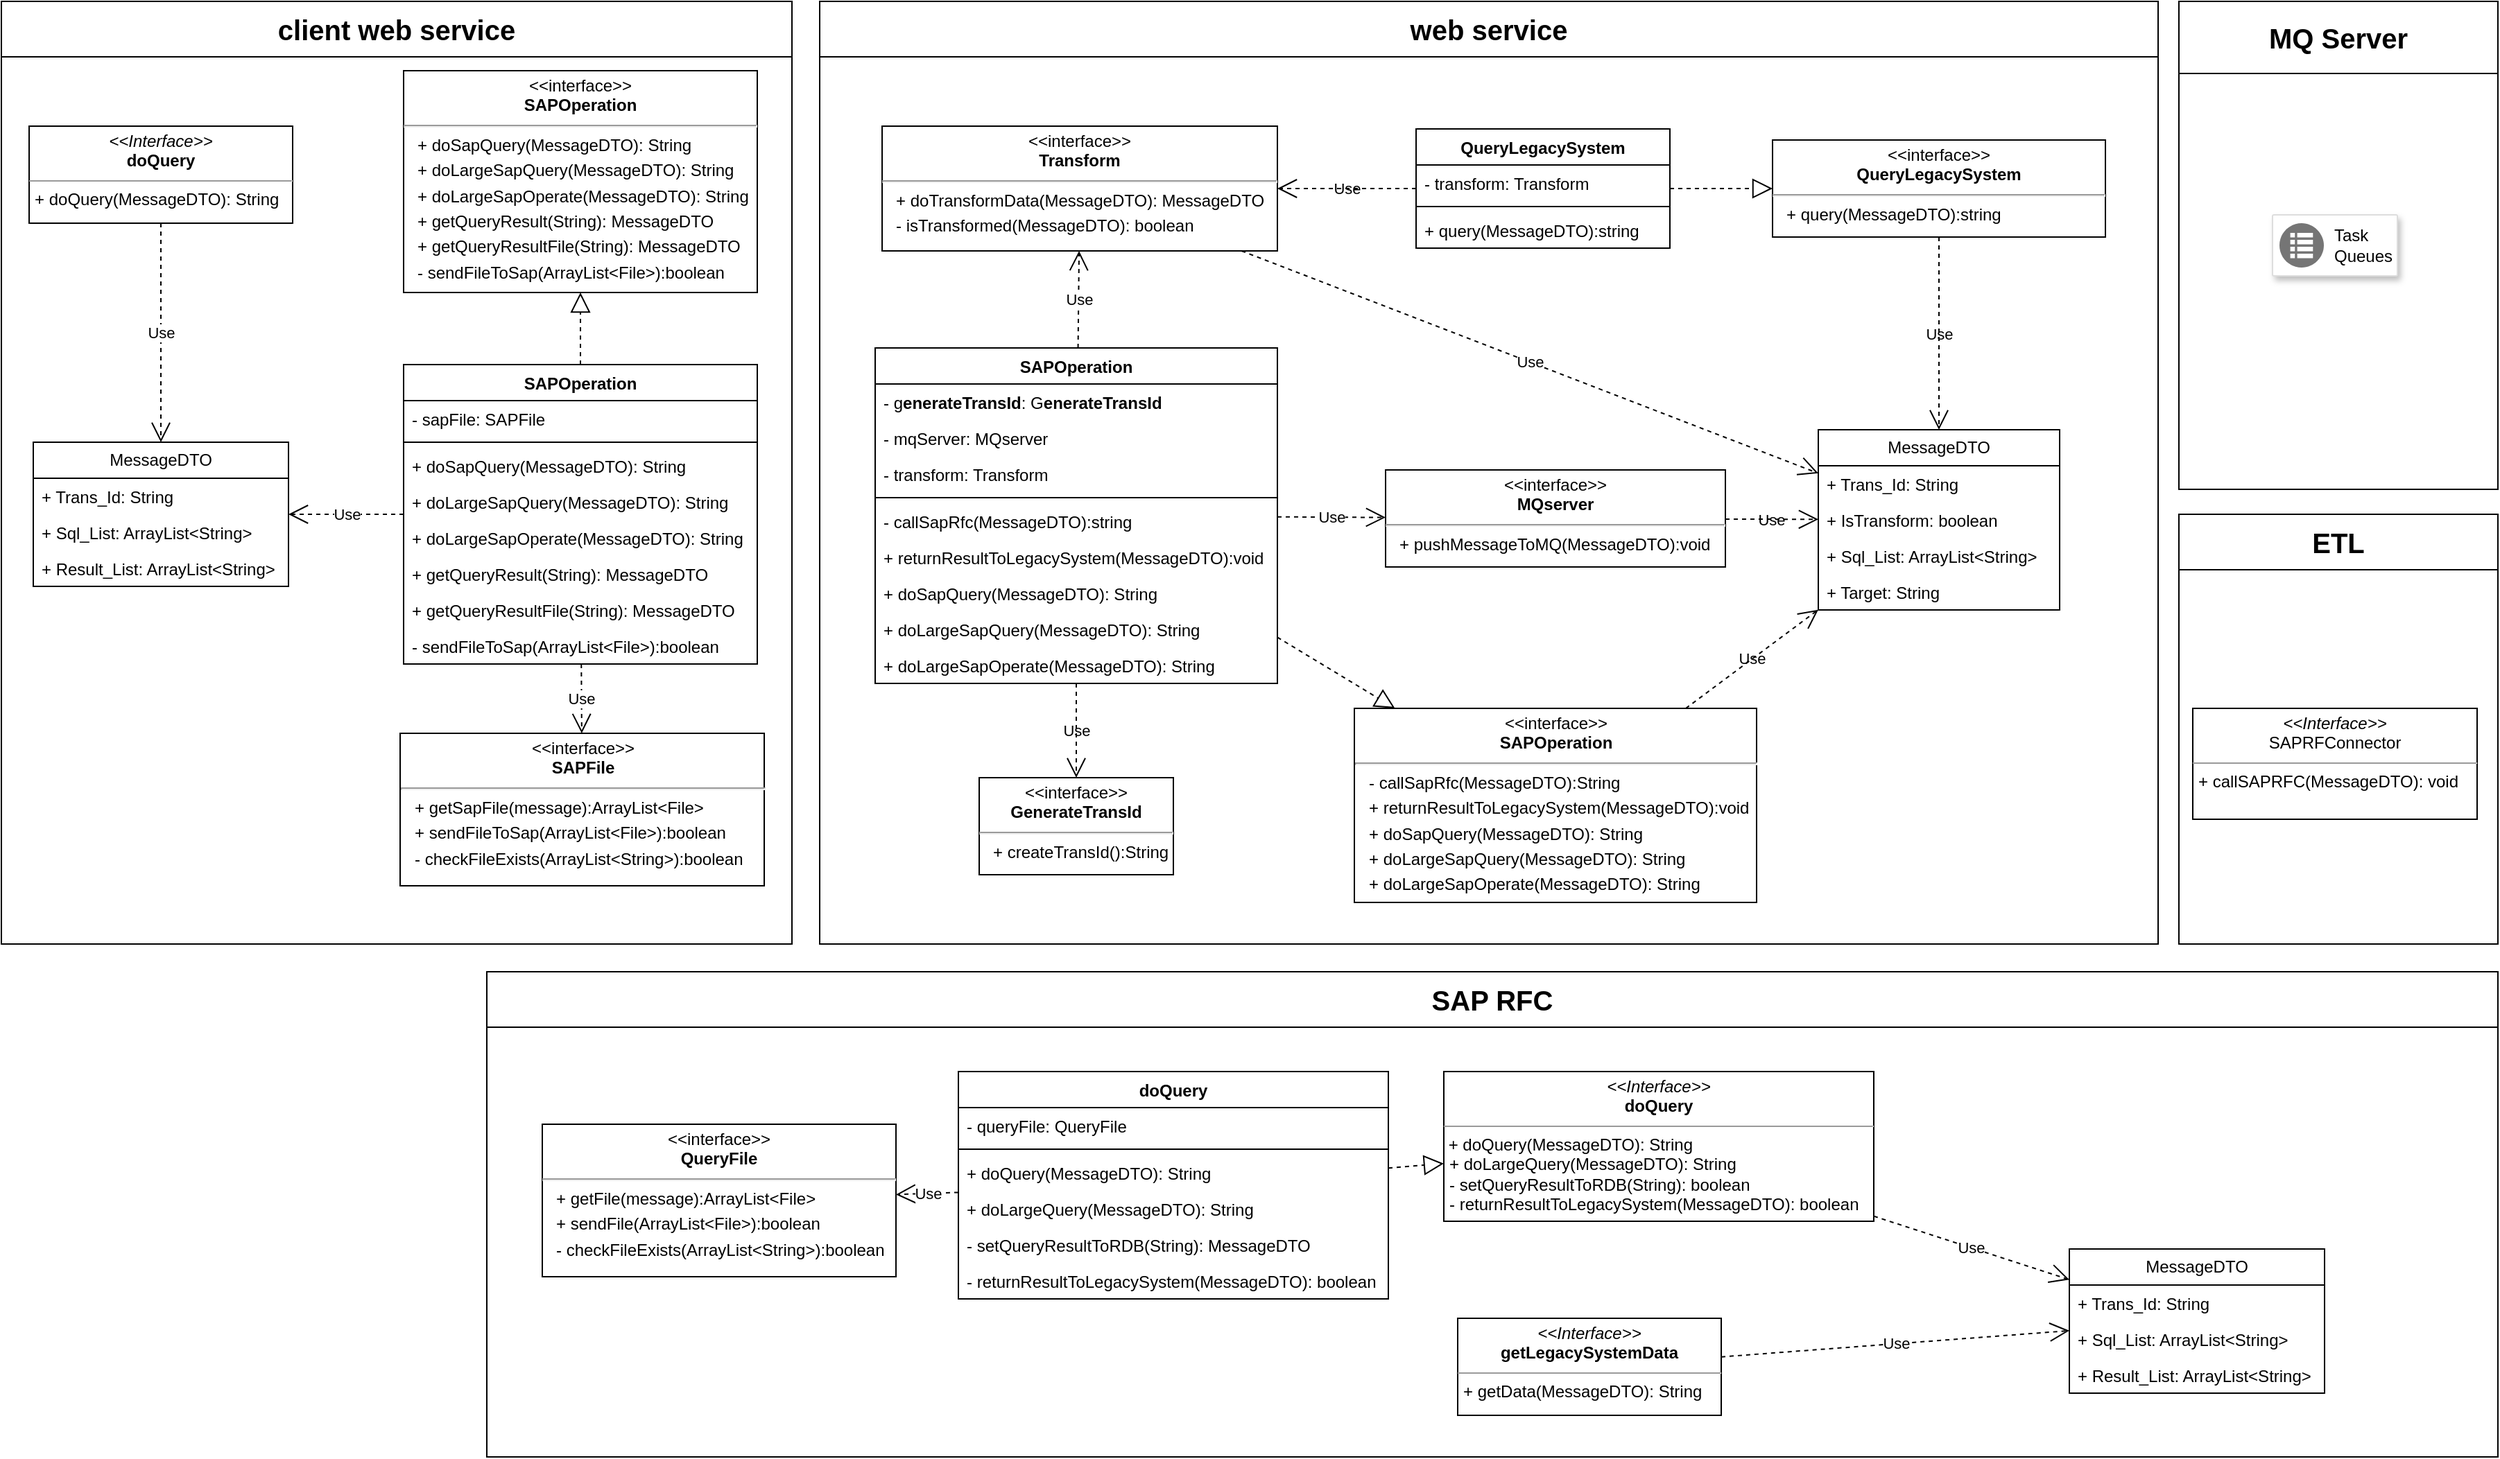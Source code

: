 <mxfile version="22.1.11" type="github">
  <diagram name="第 1 页" id="QnRPfCu3eUmTLWa5w4hk">
    <mxGraphModel dx="1905" dy="558" grid="1" gridSize="10" guides="1" tooltips="1" connect="1" arrows="1" fold="1" page="1" pageScale="1" pageWidth="827" pageHeight="1169" background="none" math="0" shadow="0">
      <root>
        <mxCell id="0" />
        <mxCell id="1" parent="0" />
        <mxCell id="7Vvmy7n1U0M0TT0j5RFg-15" value="web service" style="swimlane;whiteSpace=wrap;html=1;fontSize=20;startSize=40;labelBackgroundColor=none;rounded=0;" parent="1" vertex="1">
          <mxGeometry x="340" y="80" width="965" height="680" as="geometry" />
        </mxCell>
        <mxCell id="7Vvmy7n1U0M0TT0j5RFg-13" value="&lt;p style=&quot;margin:0px;margin-top:4px;text-align:center;&quot;&gt;&amp;lt;&amp;lt;interface&amp;gt;&amp;gt;&lt;br&gt;&lt;b&gt;MQserver&lt;/b&gt;&lt;/p&gt;&lt;hr&gt;&lt;p style=&quot;margin:0px;margin-top:4px;margin-left:10px;text-align:left;&quot;&gt;+ pushMessageToMQ(MessageDTO):void&lt;/p&gt;&lt;p style=&quot;margin:0px;margin-top:4px;margin-left:10px;text-align:left;&quot;&gt;&lt;br&gt;&lt;/p&gt;" style="shape=rect;html=1;overflow=fill;whiteSpace=wrap;labelBackgroundColor=none;rounded=0;" parent="7Vvmy7n1U0M0TT0j5RFg-15" vertex="1">
          <mxGeometry x="408" y="338" width="245" height="70" as="geometry" />
        </mxCell>
        <mxCell id="7Vvmy7n1U0M0TT0j5RFg-5" value="&lt;p style=&quot;margin:0px;margin-top:4px;text-align:center;&quot;&gt;&amp;lt;&amp;lt;interface&amp;gt;&amp;gt;&lt;br&gt;&lt;b style=&quot;border-color: var(--border-color);&quot;&gt;Transform&lt;/b&gt;&lt;br&gt;&lt;/p&gt;&lt;hr&gt;&lt;p style=&quot;margin:0px;margin-top:4px;margin-left:10px;text-align:left;&quot;&gt;+ doTransformData(MessageDTO): MessageDTO&lt;/p&gt;&lt;p style=&quot;margin:0px;margin-top:4px;margin-left:10px;text-align:left;&quot;&gt;- isTransformed(MessageDTO): boolean&lt;/p&gt;" style="shape=rect;html=1;overflow=fill;whiteSpace=wrap;labelBackgroundColor=none;rounded=0;" parent="7Vvmy7n1U0M0TT0j5RFg-15" vertex="1">
          <mxGeometry x="45" y="90" width="285" height="90" as="geometry" />
        </mxCell>
        <mxCell id="7Vvmy7n1U0M0TT0j5RFg-8" value="&lt;p style=&quot;margin:0px;margin-top:4px;text-align:center;&quot;&gt;&amp;lt;&amp;lt;interface&amp;gt;&amp;gt;&lt;br&gt;&lt;b&gt;SAPOperation&lt;/b&gt;&lt;/p&gt;&lt;hr&gt;&lt;p style=&quot;margin:0px;margin-top:4px;margin-left:10px;text-align:left;&quot;&gt;- callSapRfc(MessageDTO):String&lt;/p&gt;&lt;p style=&quot;margin:0px;margin-top:4px;margin-left:10px;text-align:left;&quot;&gt;+ returnResultToLegacySystem(MessageDTO):void&lt;/p&gt;&lt;p style=&quot;margin:0px;margin-top:4px;margin-left:10px;text-align:left;&quot;&gt;+ doSapQuery(MessageDTO): String&lt;/p&gt;&lt;p style=&quot;margin:0px;margin-top:4px;margin-left:10px;text-align:left;&quot;&gt;+ doLargeSapQuery(MessageDTO): String&lt;br&gt;&lt;/p&gt;&lt;p style=&quot;margin:0px;margin-top:4px;margin-left:10px;text-align:left;&quot;&gt;+ doLargeSapOperate(MessageDTO): String&lt;br&gt;&lt;/p&gt;" style="shape=rect;html=1;overflow=fill;whiteSpace=wrap;labelBackgroundColor=none;rounded=0;" parent="7Vvmy7n1U0M0TT0j5RFg-15" vertex="1">
          <mxGeometry x="385.5" y="510" width="290" height="140" as="geometry" />
        </mxCell>
        <mxCell id="7Vvmy7n1U0M0TT0j5RFg-17" value="&lt;p style=&quot;margin:0px;margin-top:4px;text-align:center;&quot;&gt;&amp;lt;&amp;lt;interface&amp;gt;&amp;gt;&lt;br&gt;&lt;b&gt;QueryLegacySystem&lt;/b&gt;&lt;/p&gt;&lt;hr&gt;&lt;p style=&quot;margin:0px;margin-top:4px;margin-left:10px;text-align:left;&quot;&gt;+ query(MessageDTO):string&lt;/p&gt;" style="shape=rect;html=1;overflow=fill;whiteSpace=wrap;labelBackgroundColor=none;rounded=0;" parent="7Vvmy7n1U0M0TT0j5RFg-15" vertex="1">
          <mxGeometry x="687" y="100" width="240" height="70" as="geometry" />
        </mxCell>
        <mxCell id="7Vvmy7n1U0M0TT0j5RFg-22" value="MessageDTO" style="swimlane;fontStyle=0;childLayout=stackLayout;horizontal=1;startSize=26;fillColor=none;horizontalStack=0;resizeParent=1;resizeParentMax=0;resizeLast=0;collapsible=1;marginBottom=0;whiteSpace=wrap;html=1;labelBackgroundColor=none;rounded=0;" parent="7Vvmy7n1U0M0TT0j5RFg-15" vertex="1">
          <mxGeometry x="720" y="309" width="174" height="130" as="geometry" />
        </mxCell>
        <mxCell id="7Vvmy7n1U0M0TT0j5RFg-23" value="+ Trans_Id: String" style="text;strokeColor=none;fillColor=none;align=left;verticalAlign=top;spacingLeft=4;spacingRight=4;overflow=hidden;rotatable=0;points=[[0,0.5],[1,0.5]];portConstraint=eastwest;whiteSpace=wrap;html=1;labelBackgroundColor=none;rounded=0;" parent="7Vvmy7n1U0M0TT0j5RFg-22" vertex="1">
          <mxGeometry y="26" width="174" height="26" as="geometry" />
        </mxCell>
        <mxCell id="7Vvmy7n1U0M0TT0j5RFg-32" value="+ IsTransform: boolean" style="text;strokeColor=none;fillColor=none;align=left;verticalAlign=top;spacingLeft=4;spacingRight=4;overflow=hidden;rotatable=0;points=[[0,0.5],[1,0.5]];portConstraint=eastwest;whiteSpace=wrap;html=1;labelBackgroundColor=none;rounded=0;" parent="7Vvmy7n1U0M0TT0j5RFg-22" vertex="1">
          <mxGeometry y="52" width="174" height="26" as="geometry" />
        </mxCell>
        <mxCell id="7Vvmy7n1U0M0TT0j5RFg-24" value="+ Sql_List: ArrayList&amp;lt;String&amp;gt;" style="text;strokeColor=none;fillColor=none;align=left;verticalAlign=top;spacingLeft=4;spacingRight=4;overflow=hidden;rotatable=0;points=[[0,0.5],[1,0.5]];portConstraint=eastwest;whiteSpace=wrap;html=1;labelBackgroundColor=none;rounded=0;" parent="7Vvmy7n1U0M0TT0j5RFg-22" vertex="1">
          <mxGeometry y="78" width="174" height="26" as="geometry" />
        </mxCell>
        <mxCell id="7Vvmy7n1U0M0TT0j5RFg-35" value="+ Target: String" style="text;strokeColor=none;fillColor=none;align=left;verticalAlign=top;spacingLeft=4;spacingRight=4;overflow=hidden;rotatable=0;points=[[0,0.5],[1,0.5]];portConstraint=eastwest;whiteSpace=wrap;html=1;labelBackgroundColor=none;rounded=0;" parent="7Vvmy7n1U0M0TT0j5RFg-22" vertex="1">
          <mxGeometry y="104" width="174" height="26" as="geometry" />
        </mxCell>
        <mxCell id="7Vvmy7n1U0M0TT0j5RFg-33" value="&lt;p style=&quot;margin:0px;margin-top:4px;text-align:center;&quot;&gt;&amp;lt;&amp;lt;interface&amp;gt;&amp;gt;&lt;br&gt;&lt;b&gt;GenerateTransId&lt;/b&gt;&lt;/p&gt;&lt;hr&gt;&lt;p style=&quot;margin:0px;margin-top:4px;margin-left:10px;text-align:left;&quot;&gt;+ createTransId():String&lt;/p&gt;" style="shape=rect;html=1;overflow=fill;whiteSpace=wrap;labelBackgroundColor=none;rounded=0;" parent="7Vvmy7n1U0M0TT0j5RFg-15" vertex="1">
          <mxGeometry x="115" y="560" width="140" height="70" as="geometry" />
        </mxCell>
        <mxCell id="7Vvmy7n1U0M0TT0j5RFg-38" value="" style="ellipse;whiteSpace=wrap;html=1;align=center;aspect=fixed;fillColor=none;strokeColor=none;resizable=0;perimeter=centerPerimeter;rotatable=0;allowArrows=0;points=[];outlineConnect=1;labelBackgroundColor=none;rounded=0;" parent="7Vvmy7n1U0M0TT0j5RFg-15" vertex="1">
          <mxGeometry x="260" y="335" width="10" height="10" as="geometry" />
        </mxCell>
        <mxCell id="7Vvmy7n1U0M0TT0j5RFg-40" value="&lt;b style=&quot;border-color: var(--border-color);&quot;&gt;SAPOperation&lt;/b&gt;" style="swimlane;fontStyle=1;align=center;verticalAlign=top;childLayout=stackLayout;horizontal=1;startSize=26;horizontalStack=0;resizeParent=1;resizeParentMax=0;resizeLast=0;collapsible=1;marginBottom=0;whiteSpace=wrap;html=1;labelBackgroundColor=none;rounded=0;" parent="7Vvmy7n1U0M0TT0j5RFg-15" vertex="1">
          <mxGeometry x="40" y="250" width="290" height="242" as="geometry">
            <mxRectangle x="10" y="232" width="120" height="30" as="alternateBounds" />
          </mxGeometry>
        </mxCell>
        <mxCell id="7Vvmy7n1U0M0TT0j5RFg-41" value="- g&lt;b style=&quot;border-color: var(--border-color); text-align: center;&quot;&gt;enerateTransId&lt;/b&gt;: G&lt;b style=&quot;border-color: var(--border-color); text-align: center;&quot;&gt;enerateTransId&lt;/b&gt;" style="text;strokeColor=none;fillColor=none;align=left;verticalAlign=top;spacingLeft=4;spacingRight=4;overflow=hidden;rotatable=0;points=[[0,0.5],[1,0.5]];portConstraint=eastwest;whiteSpace=wrap;html=1;labelBackgroundColor=none;rounded=0;" parent="7Vvmy7n1U0M0TT0j5RFg-40" vertex="1">
          <mxGeometry y="26" width="290" height="26" as="geometry" />
        </mxCell>
        <mxCell id="7Vvmy7n1U0M0TT0j5RFg-100" value="- mqServer: MQserver" style="text;strokeColor=none;fillColor=none;align=left;verticalAlign=top;spacingLeft=4;spacingRight=4;overflow=hidden;rotatable=0;points=[[0,0.5],[1,0.5]];portConstraint=eastwest;whiteSpace=wrap;html=1;labelBackgroundColor=none;rounded=0;" parent="7Vvmy7n1U0M0TT0j5RFg-40" vertex="1">
          <mxGeometry y="52" width="290" height="26" as="geometry" />
        </mxCell>
        <mxCell id="7Vvmy7n1U0M0TT0j5RFg-101" value="- transform: Transform" style="text;strokeColor=none;fillColor=none;align=left;verticalAlign=top;spacingLeft=4;spacingRight=4;overflow=hidden;rotatable=0;points=[[0,0.5],[1,0.5]];portConstraint=eastwest;whiteSpace=wrap;html=1;labelBackgroundColor=none;rounded=0;" parent="7Vvmy7n1U0M0TT0j5RFg-40" vertex="1">
          <mxGeometry y="78" width="290" height="26" as="geometry" />
        </mxCell>
        <mxCell id="7Vvmy7n1U0M0TT0j5RFg-42" value="" style="line;strokeWidth=1;fillColor=none;align=left;verticalAlign=middle;spacingTop=-1;spacingLeft=3;spacingRight=3;rotatable=0;labelPosition=right;points=[];portConstraint=eastwest;labelBackgroundColor=none;rounded=0;" parent="7Vvmy7n1U0M0TT0j5RFg-40" vertex="1">
          <mxGeometry y="104" width="290" height="8" as="geometry" />
        </mxCell>
        <mxCell id="7Vvmy7n1U0M0TT0j5RFg-49" value="- callSapRfc(MessageDTO):string" style="text;strokeColor=none;fillColor=none;align=left;verticalAlign=top;spacingLeft=4;spacingRight=4;overflow=hidden;rotatable=0;points=[[0,0.5],[1,0.5]];portConstraint=eastwest;whiteSpace=wrap;html=1;labelBackgroundColor=none;rounded=0;" parent="7Vvmy7n1U0M0TT0j5RFg-40" vertex="1">
          <mxGeometry y="112" width="290" height="26" as="geometry" />
        </mxCell>
        <mxCell id="7Vvmy7n1U0M0TT0j5RFg-43" value="+ returnResultToLegacySystem(MessageDTO):void" style="text;strokeColor=none;fillColor=none;align=left;verticalAlign=top;spacingLeft=4;spacingRight=4;overflow=hidden;rotatable=0;points=[[0,0.5],[1,0.5]];portConstraint=eastwest;whiteSpace=wrap;html=1;labelBackgroundColor=none;rounded=0;" parent="7Vvmy7n1U0M0TT0j5RFg-40" vertex="1">
          <mxGeometry y="138" width="290" height="26" as="geometry" />
        </mxCell>
        <mxCell id="7Vvmy7n1U0M0TT0j5RFg-88" value="+ doSapQuery(MessageDTO): String" style="text;strokeColor=none;fillColor=none;align=left;verticalAlign=top;spacingLeft=4;spacingRight=4;overflow=hidden;rotatable=0;points=[[0,0.5],[1,0.5]];portConstraint=eastwest;whiteSpace=wrap;html=1;labelBackgroundColor=none;rounded=0;" parent="7Vvmy7n1U0M0TT0j5RFg-40" vertex="1">
          <mxGeometry y="164" width="290" height="26" as="geometry" />
        </mxCell>
        <mxCell id="7Vvmy7n1U0M0TT0j5RFg-99" value="+ doLargeSapQuery(MessageDTO): String" style="text;strokeColor=none;fillColor=none;align=left;verticalAlign=top;spacingLeft=4;spacingRight=4;overflow=hidden;rotatable=0;points=[[0,0.5],[1,0.5]];portConstraint=eastwest;whiteSpace=wrap;html=1;labelBackgroundColor=none;rounded=0;" parent="7Vvmy7n1U0M0TT0j5RFg-40" vertex="1">
          <mxGeometry y="190" width="290" height="26" as="geometry" />
        </mxCell>
        <mxCell id="m1oY3GHtg2cgulIFn7Ez-5" value="+ doLargeSapOperate(MessageDTO): String" style="text;strokeColor=none;fillColor=none;align=left;verticalAlign=top;spacingLeft=4;spacingRight=4;overflow=hidden;rotatable=0;points=[[0,0.5],[1,0.5]];portConstraint=eastwest;whiteSpace=wrap;html=1;labelBackgroundColor=none;rounded=0;" vertex="1" parent="7Vvmy7n1U0M0TT0j5RFg-40">
          <mxGeometry y="216" width="290" height="26" as="geometry" />
        </mxCell>
        <mxCell id="7Vvmy7n1U0M0TT0j5RFg-47" value="" style="endArrow=block;dashed=1;endFill=0;endSize=12;html=1;rounded=0;labelBackgroundColor=none;fontColor=default;" parent="7Vvmy7n1U0M0TT0j5RFg-15" source="7Vvmy7n1U0M0TT0j5RFg-40" target="7Vvmy7n1U0M0TT0j5RFg-8" edge="1">
          <mxGeometry width="160" relative="1" as="geometry">
            <mxPoint x="370" y="330" as="sourcePoint" />
            <mxPoint x="530" y="330" as="targetPoint" />
          </mxGeometry>
        </mxCell>
        <mxCell id="7Vvmy7n1U0M0TT0j5RFg-50" value="Use" style="endArrow=open;endSize=12;dashed=1;html=1;rounded=0;labelBackgroundColor=none;fontColor=default;" parent="7Vvmy7n1U0M0TT0j5RFg-15" source="7Vvmy7n1U0M0TT0j5RFg-40" target="7Vvmy7n1U0M0TT0j5RFg-33" edge="1">
          <mxGeometry width="160" relative="1" as="geometry">
            <mxPoint x="215" y="537" as="sourcePoint" />
            <mxPoint x="215" y="590" as="targetPoint" />
          </mxGeometry>
        </mxCell>
        <mxCell id="7Vvmy7n1U0M0TT0j5RFg-54" value="Use" style="endArrow=open;endSize=12;dashed=1;html=1;rounded=0;labelBackgroundColor=none;fontColor=default;" parent="7Vvmy7n1U0M0TT0j5RFg-15" source="7Vvmy7n1U0M0TT0j5RFg-13" target="7Vvmy7n1U0M0TT0j5RFg-22" edge="1">
          <mxGeometry width="160" relative="1" as="geometry">
            <mxPoint x="326" y="263.587" as="sourcePoint" />
            <mxPoint x="150" y="220" as="targetPoint" />
          </mxGeometry>
        </mxCell>
        <mxCell id="7Vvmy7n1U0M0TT0j5RFg-56" value="Use" style="endArrow=open;endSize=12;dashed=1;html=1;rounded=0;labelBackgroundColor=none;fontColor=default;" parent="7Vvmy7n1U0M0TT0j5RFg-15" source="7Vvmy7n1U0M0TT0j5RFg-8" target="7Vvmy7n1U0M0TT0j5RFg-22" edge="1">
          <mxGeometry width="160" relative="1" as="geometry">
            <mxPoint x="346" y="283.587" as="sourcePoint" />
            <mxPoint x="210" y="279.587" as="targetPoint" />
          </mxGeometry>
        </mxCell>
        <mxCell id="7Vvmy7n1U0M0TT0j5RFg-55" value="Use" style="endArrow=open;endSize=12;dashed=1;html=1;rounded=0;labelBackgroundColor=none;fontColor=default;" parent="7Vvmy7n1U0M0TT0j5RFg-15" source="7Vvmy7n1U0M0TT0j5RFg-17" target="7Vvmy7n1U0M0TT0j5RFg-22" edge="1">
          <mxGeometry width="160" relative="1" as="geometry">
            <mxPoint x="226" y="323.997" as="sourcePoint" />
            <mxPoint x="90" y="319.997" as="targetPoint" />
          </mxGeometry>
        </mxCell>
        <mxCell id="7Vvmy7n1U0M0TT0j5RFg-102" value="Use" style="endArrow=open;endSize=12;dashed=1;html=1;rounded=0;" parent="7Vvmy7n1U0M0TT0j5RFg-15" source="7Vvmy7n1U0M0TT0j5RFg-40" target="7Vvmy7n1U0M0TT0j5RFg-5" edge="1">
          <mxGeometry width="160" relative="1" as="geometry">
            <mxPoint x="326" y="333.587" as="sourcePoint" />
            <mxPoint x="190" y="329.587" as="targetPoint" />
          </mxGeometry>
        </mxCell>
        <mxCell id="7Vvmy7n1U0M0TT0j5RFg-110" value="Use" style="endArrow=open;endSize=12;dashed=1;html=1;rounded=0;labelBackgroundColor=none;fontColor=default;" parent="7Vvmy7n1U0M0TT0j5RFg-15" source="m1oY3GHtg2cgulIFn7Ez-7" target="7Vvmy7n1U0M0TT0j5RFg-5" edge="1">
          <mxGeometry width="160" relative="1" as="geometry">
            <mxPoint x="292" y="150" as="sourcePoint" />
            <mxPoint x="768" y="459" as="targetPoint" />
          </mxGeometry>
        </mxCell>
        <mxCell id="7Vvmy7n1U0M0TT0j5RFg-134" value="Use" style="endArrow=open;endSize=12;dashed=1;html=1;rounded=0;" parent="7Vvmy7n1U0M0TT0j5RFg-15" source="7Vvmy7n1U0M0TT0j5RFg-40" target="7Vvmy7n1U0M0TT0j5RFg-13" edge="1">
          <mxGeometry width="160" relative="1" as="geometry">
            <mxPoint x="406" y="363.587" as="sourcePoint" />
            <mxPoint x="270" y="359.587" as="targetPoint" />
          </mxGeometry>
        </mxCell>
        <mxCell id="m1oY3GHtg2cgulIFn7Ez-6" value="Use" style="endArrow=open;endSize=12;dashed=1;html=1;rounded=0;" edge="1" parent="7Vvmy7n1U0M0TT0j5RFg-15" source="7Vvmy7n1U0M0TT0j5RFg-5" target="7Vvmy7n1U0M0TT0j5RFg-22">
          <mxGeometry width="160" relative="1" as="geometry">
            <mxPoint x="426" y="323.587" as="sourcePoint" />
            <mxPoint x="290" y="319.587" as="targetPoint" />
          </mxGeometry>
        </mxCell>
        <mxCell id="m1oY3GHtg2cgulIFn7Ez-7" value="&lt;b style=&quot;border-color: var(--border-color);&quot;&gt;QueryLegacySystem&lt;/b&gt;" style="swimlane;fontStyle=1;align=center;verticalAlign=top;childLayout=stackLayout;horizontal=1;startSize=26;horizontalStack=0;resizeParent=1;resizeParentMax=0;resizeLast=0;collapsible=1;marginBottom=0;whiteSpace=wrap;html=1;" vertex="1" parent="7Vvmy7n1U0M0TT0j5RFg-15">
          <mxGeometry x="430" y="92" width="183" height="86" as="geometry" />
        </mxCell>
        <mxCell id="m1oY3GHtg2cgulIFn7Ez-8" value="- transform: Transform" style="text;strokeColor=none;fillColor=none;align=left;verticalAlign=top;spacingLeft=4;spacingRight=4;overflow=hidden;rotatable=0;points=[[0,0.5],[1,0.5]];portConstraint=eastwest;whiteSpace=wrap;html=1;" vertex="1" parent="m1oY3GHtg2cgulIFn7Ez-7">
          <mxGeometry y="26" width="183" height="26" as="geometry" />
        </mxCell>
        <mxCell id="m1oY3GHtg2cgulIFn7Ez-9" value="" style="line;strokeWidth=1;fillColor=none;align=left;verticalAlign=middle;spacingTop=-1;spacingLeft=3;spacingRight=3;rotatable=0;labelPosition=right;points=[];portConstraint=eastwest;strokeColor=inherit;" vertex="1" parent="m1oY3GHtg2cgulIFn7Ez-7">
          <mxGeometry y="52" width="183" height="8" as="geometry" />
        </mxCell>
        <mxCell id="m1oY3GHtg2cgulIFn7Ez-10" value="+ query(MessageDTO):string" style="text;strokeColor=none;fillColor=none;align=left;verticalAlign=top;spacingLeft=4;spacingRight=4;overflow=hidden;rotatable=0;points=[[0,0.5],[1,0.5]];portConstraint=eastwest;whiteSpace=wrap;html=1;" vertex="1" parent="m1oY3GHtg2cgulIFn7Ez-7">
          <mxGeometry y="60" width="183" height="26" as="geometry" />
        </mxCell>
        <mxCell id="m1oY3GHtg2cgulIFn7Ez-11" value="" style="endArrow=block;dashed=1;endFill=0;endSize=12;html=1;rounded=0;labelBackgroundColor=none;fontColor=default;" edge="1" parent="7Vvmy7n1U0M0TT0j5RFg-15" source="m1oY3GHtg2cgulIFn7Ez-7" target="7Vvmy7n1U0M0TT0j5RFg-17">
          <mxGeometry width="160" relative="1" as="geometry">
            <mxPoint x="340" y="458" as="sourcePoint" />
            <mxPoint x="434" y="520" as="targetPoint" />
          </mxGeometry>
        </mxCell>
        <mxCell id="7Vvmy7n1U0M0TT0j5RFg-57" value="client web service" style="swimlane;whiteSpace=wrap;html=1;fontSize=20;startSize=40;labelBackgroundColor=none;rounded=0;" parent="1" vertex="1">
          <mxGeometry x="-250" y="80" width="570" height="680" as="geometry" />
        </mxCell>
        <mxCell id="7Vvmy7n1U0M0TT0j5RFg-60" value="&lt;p style=&quot;margin:0px;margin-top:4px;text-align:center;&quot;&gt;&amp;lt;&amp;lt;interface&amp;gt;&amp;gt;&lt;br&gt;&lt;b&gt;SAPOperation&lt;/b&gt;&lt;/p&gt;&lt;hr&gt;&lt;p style=&quot;margin:0px;margin-top:4px;margin-left:10px;text-align:left;&quot;&gt;+ doSap&lt;span style=&quot;background-color: initial;&quot;&gt;Query&lt;/span&gt;(&lt;span style=&quot;background-color: initial;&quot;&gt;MessageDTO&lt;/span&gt;&lt;span style=&quot;background-color: initial;&quot;&gt;): String&lt;/span&gt;&lt;/p&gt;&lt;p style=&quot;margin:0px;margin-top:4px;margin-left:10px;text-align:left;&quot;&gt;&lt;span style=&quot;background-color: initial;&quot;&gt;+ doLargeSapQuery(MessageDTO): String&lt;/span&gt;&lt;/p&gt;&lt;p style=&quot;margin:0px;margin-top:4px;margin-left:10px;text-align:left;&quot;&gt;+ doLargeSapOperate(MessageDTO): String&lt;span style=&quot;background-color: initial;&quot;&gt;&lt;br&gt;&lt;/span&gt;&lt;/p&gt;&lt;p style=&quot;margin:0px;margin-top:4px;margin-left:10px;text-align:left;&quot;&gt;&lt;span style=&quot;background-color: initial;&quot;&gt;+ getQueryResult(String):&amp;nbsp;&lt;/span&gt;&lt;span style=&quot;background-color: initial;&quot;&gt;MessageDTO&lt;/span&gt;&lt;/p&gt;&lt;p style=&quot;margin:0px;margin-top:4px;margin-left:10px;text-align:left;&quot;&gt;&lt;span style=&quot;background-color: initial;&quot;&gt;+ getQueryResultFile(String): MessageDTO&lt;/span&gt;&lt;/p&gt;&lt;p style=&quot;margin:0px;margin-top:4px;margin-left:10px;text-align:left;&quot;&gt;&lt;span style=&quot;background-color: initial;&quot;&gt;- sendFileToSap(ArrayList&amp;lt;File&amp;gt;):boolean&lt;/span&gt;&lt;/p&gt;" style="shape=rect;html=1;overflow=fill;whiteSpace=wrap;labelBackgroundColor=none;rounded=0;" parent="7Vvmy7n1U0M0TT0j5RFg-57" vertex="1">
          <mxGeometry x="290" y="50" width="255" height="160" as="geometry" />
        </mxCell>
        <mxCell id="7Vvmy7n1U0M0TT0j5RFg-68" value="" style="ellipse;whiteSpace=wrap;html=1;align=center;aspect=fixed;fillColor=none;strokeColor=none;resizable=0;perimeter=centerPerimeter;rotatable=0;allowArrows=0;points=[];outlineConnect=1;labelBackgroundColor=none;rounded=0;" parent="7Vvmy7n1U0M0TT0j5RFg-57" vertex="1">
          <mxGeometry x="150" y="305" width="10" height="10" as="geometry" />
        </mxCell>
        <mxCell id="7Vvmy7n1U0M0TT0j5RFg-75" value="" style="endArrow=block;dashed=1;endFill=0;endSize=12;html=1;rounded=0;labelBackgroundColor=none;fontColor=default;" parent="7Vvmy7n1U0M0TT0j5RFg-57" source="7Vvmy7n1U0M0TT0j5RFg-122" target="7Vvmy7n1U0M0TT0j5RFg-60" edge="1">
          <mxGeometry width="160" relative="1" as="geometry">
            <mxPoint x="455.0" y="280" as="sourcePoint" />
            <mxPoint x="510" y="300" as="targetPoint" />
          </mxGeometry>
        </mxCell>
        <mxCell id="7Vvmy7n1U0M0TT0j5RFg-11" value="&lt;p style=&quot;margin:0px;margin-top:4px;text-align:center;&quot;&gt;&amp;lt;&amp;lt;interface&amp;gt;&amp;gt;&lt;br&gt;&lt;b&gt;SAPFile&lt;/b&gt;&lt;/p&gt;&lt;hr&gt;&lt;p style=&quot;margin:0px;margin-top:4px;margin-left:10px;text-align:left;&quot;&gt;+ getSapFile(message):ArrayList&amp;lt;File&amp;gt;&lt;/p&gt;&lt;p style=&quot;margin:0px;margin-top:4px;margin-left:10px;text-align:left;&quot;&gt;+ sendFileToSap(ArrayList&amp;lt;File&amp;gt;):boolean&lt;/p&gt;&lt;p style=&quot;margin:0px;margin-top:4px;margin-left:10px;text-align:left;&quot;&gt;- checkFileExists(&lt;span style=&quot;background-color: initial;&quot;&gt;ArrayList&amp;lt;String&amp;gt;&lt;/span&gt;&lt;span style=&quot;background-color: initial;&quot;&gt;):boolean&lt;/span&gt;&lt;/p&gt;" style="shape=rect;html=1;overflow=fill;whiteSpace=wrap;labelBackgroundColor=none;rounded=0;" parent="7Vvmy7n1U0M0TT0j5RFg-57" vertex="1">
          <mxGeometry x="287.5" y="528" width="262.5" height="110" as="geometry" />
        </mxCell>
        <mxCell id="7Vvmy7n1U0M0TT0j5RFg-81" value="MessageDTO" style="swimlane;fontStyle=0;childLayout=stackLayout;horizontal=1;startSize=26;fillColor=none;horizontalStack=0;resizeParent=1;resizeParentMax=0;resizeLast=0;collapsible=1;marginBottom=0;whiteSpace=wrap;html=1;labelBackgroundColor=none;rounded=0;" parent="7Vvmy7n1U0M0TT0j5RFg-57" vertex="1">
          <mxGeometry x="23" y="318" width="184" height="104" as="geometry" />
        </mxCell>
        <mxCell id="7Vvmy7n1U0M0TT0j5RFg-82" value="+ Trans_Id: String" style="text;strokeColor=none;fillColor=none;align=left;verticalAlign=top;spacingLeft=4;spacingRight=4;overflow=hidden;rotatable=0;points=[[0,0.5],[1,0.5]];portConstraint=eastwest;whiteSpace=wrap;html=1;labelBackgroundColor=none;rounded=0;" parent="7Vvmy7n1U0M0TT0j5RFg-81" vertex="1">
          <mxGeometry y="26" width="184" height="26" as="geometry" />
        </mxCell>
        <mxCell id="7Vvmy7n1U0M0TT0j5RFg-90" value="+ Sql_List: ArrayList&amp;lt;String&amp;gt;" style="text;strokeColor=none;fillColor=none;align=left;verticalAlign=top;spacingLeft=4;spacingRight=4;overflow=hidden;rotatable=0;points=[[0,0.5],[1,0.5]];portConstraint=eastwest;whiteSpace=wrap;html=1;labelBackgroundColor=none;rounded=0;" parent="7Vvmy7n1U0M0TT0j5RFg-81" vertex="1">
          <mxGeometry y="52" width="184" height="26" as="geometry" />
        </mxCell>
        <mxCell id="7Vvmy7n1U0M0TT0j5RFg-96" value="+ Result_List: ArrayList&amp;lt;String&amp;gt;" style="text;strokeColor=none;fillColor=none;align=left;verticalAlign=top;spacingLeft=4;spacingRight=4;overflow=hidden;rotatable=0;points=[[0,0.5],[1,0.5]];portConstraint=eastwest;whiteSpace=wrap;html=1;labelBackgroundColor=none;rounded=0;" parent="7Vvmy7n1U0M0TT0j5RFg-81" vertex="1">
          <mxGeometry y="78" width="184" height="26" as="geometry" />
        </mxCell>
        <mxCell id="7Vvmy7n1U0M0TT0j5RFg-89" value="Use" style="endArrow=open;endSize=12;dashed=1;html=1;rounded=0;" parent="7Vvmy7n1U0M0TT0j5RFg-57" source="7Vvmy7n1U0M0TT0j5RFg-122" target="7Vvmy7n1U0M0TT0j5RFg-81" edge="1">
          <mxGeometry width="160" relative="1" as="geometry">
            <mxPoint x="310" y="357.68" as="sourcePoint" />
            <mxPoint x="420" y="359.587" as="targetPoint" />
          </mxGeometry>
        </mxCell>
        <mxCell id="7Vvmy7n1U0M0TT0j5RFg-93" value="Use" style="endArrow=open;endSize=12;dashed=1;html=1;rounded=0;" parent="7Vvmy7n1U0M0TT0j5RFg-57" source="7Vvmy7n1U0M0TT0j5RFg-122" target="7Vvmy7n1U0M0TT0j5RFg-11" edge="1">
          <mxGeometry width="160" relative="1" as="geometry">
            <mxPoint x="455.0" y="436.0" as="sourcePoint" />
            <mxPoint x="510" y="359.587" as="targetPoint" />
          </mxGeometry>
        </mxCell>
        <mxCell id="7Vvmy7n1U0M0TT0j5RFg-111" value="&lt;p style=&quot;margin:0px;margin-top:4px;text-align:center;&quot;&gt;&lt;i&gt;&amp;lt;&amp;lt;Interface&amp;gt;&amp;gt;&lt;/i&gt;&lt;br&gt;&lt;b&gt;doQuery&lt;/b&gt;&lt;/p&gt;&lt;hr size=&quot;1&quot;&gt;&lt;p style=&quot;margin:0px;margin-left:4px;&quot;&gt;&lt;span style=&quot;background-color: initial;&quot;&gt;+ doQuery(MessageDTO): String&lt;/span&gt;&lt;/p&gt;" style="verticalAlign=top;align=left;overflow=fill;fontSize=12;fontFamily=Helvetica;html=1;whiteSpace=wrap;" parent="7Vvmy7n1U0M0TT0j5RFg-57" vertex="1">
          <mxGeometry x="20" y="90" width="190" height="70" as="geometry" />
        </mxCell>
        <mxCell id="7Vvmy7n1U0M0TT0j5RFg-122" value="&lt;b style=&quot;border-color: var(--border-color);&quot;&gt;SAPOperation&lt;/b&gt;" style="swimlane;fontStyle=1;align=center;verticalAlign=top;childLayout=stackLayout;horizontal=1;startSize=26;horizontalStack=0;resizeParent=1;resizeParentMax=0;resizeLast=0;collapsible=1;marginBottom=0;whiteSpace=wrap;html=1;" parent="7Vvmy7n1U0M0TT0j5RFg-57" vertex="1">
          <mxGeometry x="290" y="262" width="255" height="216" as="geometry" />
        </mxCell>
        <mxCell id="7Vvmy7n1U0M0TT0j5RFg-123" value="- sapFile: SAPFile" style="text;strokeColor=none;fillColor=none;align=left;verticalAlign=top;spacingLeft=4;spacingRight=4;overflow=hidden;rotatable=0;points=[[0,0.5],[1,0.5]];portConstraint=eastwest;whiteSpace=wrap;html=1;" parent="7Vvmy7n1U0M0TT0j5RFg-122" vertex="1">
          <mxGeometry y="26" width="255" height="26" as="geometry" />
        </mxCell>
        <mxCell id="7Vvmy7n1U0M0TT0j5RFg-124" value="" style="line;strokeWidth=1;fillColor=none;align=left;verticalAlign=middle;spacingTop=-1;spacingLeft=3;spacingRight=3;rotatable=0;labelPosition=right;points=[];portConstraint=eastwest;strokeColor=inherit;" parent="7Vvmy7n1U0M0TT0j5RFg-122" vertex="1">
          <mxGeometry y="52" width="255" height="8" as="geometry" />
        </mxCell>
        <mxCell id="7Vvmy7n1U0M0TT0j5RFg-125" value="+ doSapQuery(MessageDTO&lt;span style=&quot;border-color: var(--border-color); background-color: initial;&quot;&gt;): String&lt;/span&gt;" style="text;strokeColor=none;fillColor=none;align=left;verticalAlign=top;spacingLeft=4;spacingRight=4;overflow=hidden;rotatable=0;points=[[0,0.5],[1,0.5]];portConstraint=eastwest;whiteSpace=wrap;html=1;" parent="7Vvmy7n1U0M0TT0j5RFg-122" vertex="1">
          <mxGeometry y="60" width="255" height="26" as="geometry" />
        </mxCell>
        <mxCell id="7Vvmy7n1U0M0TT0j5RFg-129" value="+ doLargeSapQuery(MessageDTO): String" style="text;strokeColor=none;fillColor=none;align=left;verticalAlign=top;spacingLeft=4;spacingRight=4;overflow=hidden;rotatable=0;points=[[0,0.5],[1,0.5]];portConstraint=eastwest;whiteSpace=wrap;html=1;" parent="7Vvmy7n1U0M0TT0j5RFg-122" vertex="1">
          <mxGeometry y="86" width="255" height="26" as="geometry" />
        </mxCell>
        <mxCell id="m1oY3GHtg2cgulIFn7Ez-4" value="+ doLargeSapOperate(MessageDTO): String" style="text;strokeColor=none;fillColor=none;align=left;verticalAlign=top;spacingLeft=4;spacingRight=4;overflow=hidden;rotatable=0;points=[[0,0.5],[1,0.5]];portConstraint=eastwest;whiteSpace=wrap;html=1;" vertex="1" parent="7Vvmy7n1U0M0TT0j5RFg-122">
          <mxGeometry y="112" width="255" height="26" as="geometry" />
        </mxCell>
        <mxCell id="7Vvmy7n1U0M0TT0j5RFg-128" value="+ getQueryResult(String): MessageDTO" style="text;strokeColor=none;fillColor=none;align=left;verticalAlign=top;spacingLeft=4;spacingRight=4;overflow=hidden;rotatable=0;points=[[0,0.5],[1,0.5]];portConstraint=eastwest;whiteSpace=wrap;html=1;" parent="7Vvmy7n1U0M0TT0j5RFg-122" vertex="1">
          <mxGeometry y="138" width="255" height="26" as="geometry" />
        </mxCell>
        <mxCell id="7Vvmy7n1U0M0TT0j5RFg-127" value="+ getQueryResultFile(String): MessageDTO" style="text;strokeColor=none;fillColor=none;align=left;verticalAlign=top;spacingLeft=4;spacingRight=4;overflow=hidden;rotatable=0;points=[[0,0.5],[1,0.5]];portConstraint=eastwest;whiteSpace=wrap;html=1;" parent="7Vvmy7n1U0M0TT0j5RFg-122" vertex="1">
          <mxGeometry y="164" width="255" height="26" as="geometry" />
        </mxCell>
        <mxCell id="7Vvmy7n1U0M0TT0j5RFg-126" value="- sendFileToSap(ArrayList&amp;lt;File&amp;gt;):boolean" style="text;strokeColor=none;fillColor=none;align=left;verticalAlign=top;spacingLeft=4;spacingRight=4;overflow=hidden;rotatable=0;points=[[0,0.5],[1,0.5]];portConstraint=eastwest;whiteSpace=wrap;html=1;" parent="7Vvmy7n1U0M0TT0j5RFg-122" vertex="1">
          <mxGeometry y="190" width="255" height="26" as="geometry" />
        </mxCell>
        <mxCell id="7Vvmy7n1U0M0TT0j5RFg-132" value="Use" style="endArrow=open;endSize=12;dashed=1;html=1;rounded=0;" parent="7Vvmy7n1U0M0TT0j5RFg-57" source="7Vvmy7n1U0M0TT0j5RFg-111" target="7Vvmy7n1U0M0TT0j5RFg-81" edge="1">
          <mxGeometry width="160" relative="1" as="geometry">
            <mxPoint x="330" y="367" as="sourcePoint" />
            <mxPoint x="227" y="367" as="targetPoint" />
          </mxGeometry>
        </mxCell>
        <mxCell id="7Vvmy7n1U0M0TT0j5RFg-103" value="&lt;font style=&quot;font-size: 20px;&quot;&gt;ETL&lt;/font&gt;" style="swimlane;whiteSpace=wrap;html=1;startSize=40;" parent="1" vertex="1">
          <mxGeometry x="1320" y="450" width="230" height="310" as="geometry" />
        </mxCell>
        <mxCell id="7Vvmy7n1U0M0TT0j5RFg-104" value="&lt;p style=&quot;margin:0px;margin-top:4px;text-align:center;&quot;&gt;&lt;i&gt;&amp;lt;&amp;lt;Interface&amp;gt;&amp;gt;&lt;/i&gt;&lt;br&gt;SAPRFConnector&lt;/p&gt;&lt;hr size=&quot;1&quot;&gt;&lt;p style=&quot;margin:0px;margin-left:4px;&quot;&gt;&lt;/p&gt;&lt;p style=&quot;margin:0px;margin-left:4px;&quot;&gt;+ callSAPRFC(MessageDTO): void&lt;br&gt;&lt;br&gt;&lt;/p&gt;" style="verticalAlign=top;align=left;overflow=fill;fontSize=12;fontFamily=Helvetica;html=1;whiteSpace=wrap;" parent="7Vvmy7n1U0M0TT0j5RFg-103" vertex="1">
          <mxGeometry x="10" y="140" width="205" height="80" as="geometry" />
        </mxCell>
        <mxCell id="7Vvmy7n1U0M0TT0j5RFg-106" value="&lt;font style=&quot;font-size: 20px;&quot;&gt;SAP RFC&lt;/font&gt;" style="swimlane;whiteSpace=wrap;html=1;startSize=40;" parent="1" vertex="1">
          <mxGeometry x="100" y="780" width="1450" height="350" as="geometry" />
        </mxCell>
        <mxCell id="7Vvmy7n1U0M0TT0j5RFg-107" value="&lt;p style=&quot;margin:0px;margin-top:4px;text-align:center;&quot;&gt;&amp;lt;&amp;lt;interface&amp;gt;&amp;gt;&lt;br&gt;&lt;b&gt;QueryFile&lt;/b&gt;&lt;/p&gt;&lt;hr&gt;&lt;p style=&quot;margin:0px;margin-top:4px;margin-left:10px;text-align:left;&quot;&gt;+ getFile(message):ArrayList&amp;lt;File&amp;gt;&lt;/p&gt;&lt;p style=&quot;margin:0px;margin-top:4px;margin-left:10px;text-align:left;&quot;&gt;+ sendFile(ArrayList&amp;lt;File&amp;gt;):boolean&lt;/p&gt;&lt;p style=&quot;margin:0px;margin-top:4px;margin-left:10px;text-align:left;&quot;&gt;- checkFileExists(&lt;span style=&quot;background-color: initial;&quot;&gt;ArrayList&amp;lt;String&amp;gt;&lt;/span&gt;&lt;span style=&quot;background-color: initial;&quot;&gt;):boolean&lt;/span&gt;&lt;/p&gt;" style="shape=rect;html=1;overflow=fill;whiteSpace=wrap;labelBackgroundColor=none;rounded=0;" parent="7Vvmy7n1U0M0TT0j5RFg-106" vertex="1">
          <mxGeometry x="40" y="110" width="255" height="110" as="geometry" />
        </mxCell>
        <mxCell id="7Vvmy7n1U0M0TT0j5RFg-109" value="&lt;p style=&quot;margin:0px;margin-top:4px;text-align:center;&quot;&gt;&lt;i&gt;&amp;lt;&amp;lt;Interface&amp;gt;&amp;gt;&lt;/i&gt;&lt;br&gt;&lt;b&gt;getLegacySystemData&lt;/b&gt;&lt;/p&gt;&lt;hr size=&quot;1&quot;&gt;&lt;p style=&quot;margin:0px;margin-left:4px;&quot;&gt;&lt;/p&gt;&lt;p style=&quot;margin:0px;margin-left:4px;&quot;&gt;+ getData(MessageDTO): String&lt;/p&gt;" style="verticalAlign=top;align=left;overflow=fill;fontSize=12;fontFamily=Helvetica;html=1;whiteSpace=wrap;" parent="7Vvmy7n1U0M0TT0j5RFg-106" vertex="1">
          <mxGeometry x="700" y="250" width="190" height="70" as="geometry" />
        </mxCell>
        <mxCell id="7Vvmy7n1U0M0TT0j5RFg-112" value="MessageDTO" style="swimlane;fontStyle=0;childLayout=stackLayout;horizontal=1;startSize=26;fillColor=none;horizontalStack=0;resizeParent=1;resizeParentMax=0;resizeLast=0;collapsible=1;marginBottom=0;whiteSpace=wrap;html=1;labelBackgroundColor=none;rounded=0;" parent="7Vvmy7n1U0M0TT0j5RFg-106" vertex="1">
          <mxGeometry x="1141" y="200" width="184" height="104" as="geometry" />
        </mxCell>
        <mxCell id="7Vvmy7n1U0M0TT0j5RFg-113" value="+ Trans_Id: String" style="text;strokeColor=none;fillColor=none;align=left;verticalAlign=top;spacingLeft=4;spacingRight=4;overflow=hidden;rotatable=0;points=[[0,0.5],[1,0.5]];portConstraint=eastwest;whiteSpace=wrap;html=1;labelBackgroundColor=none;rounded=0;" parent="7Vvmy7n1U0M0TT0j5RFg-112" vertex="1">
          <mxGeometry y="26" width="184" height="26" as="geometry" />
        </mxCell>
        <mxCell id="7Vvmy7n1U0M0TT0j5RFg-114" value="+ Sql_List: ArrayList&amp;lt;String&amp;gt;" style="text;strokeColor=none;fillColor=none;align=left;verticalAlign=top;spacingLeft=4;spacingRight=4;overflow=hidden;rotatable=0;points=[[0,0.5],[1,0.5]];portConstraint=eastwest;whiteSpace=wrap;html=1;labelBackgroundColor=none;rounded=0;" parent="7Vvmy7n1U0M0TT0j5RFg-112" vertex="1">
          <mxGeometry y="52" width="184" height="26" as="geometry" />
        </mxCell>
        <mxCell id="7Vvmy7n1U0M0TT0j5RFg-115" value="+ Result_List: ArrayList&amp;lt;String&amp;gt;" style="text;strokeColor=none;fillColor=none;align=left;verticalAlign=top;spacingLeft=4;spacingRight=4;overflow=hidden;rotatable=0;points=[[0,0.5],[1,0.5]];portConstraint=eastwest;whiteSpace=wrap;html=1;labelBackgroundColor=none;rounded=0;" parent="7Vvmy7n1U0M0TT0j5RFg-112" vertex="1">
          <mxGeometry y="78" width="184" height="26" as="geometry" />
        </mxCell>
        <mxCell id="7Vvmy7n1U0M0TT0j5RFg-116" value="Use" style="endArrow=open;endSize=12;dashed=1;html=1;rounded=0;" parent="7Vvmy7n1U0M0TT0j5RFg-106" source="7Vvmy7n1U0M0TT0j5RFg-109" target="7Vvmy7n1U0M0TT0j5RFg-112" edge="1">
          <mxGeometry width="160" relative="1" as="geometry">
            <mxPoint x="786" y="73.587" as="sourcePoint" />
            <mxPoint x="650" y="69.587" as="targetPoint" />
          </mxGeometry>
        </mxCell>
        <mxCell id="7Vvmy7n1U0M0TT0j5RFg-118" value="&lt;p style=&quot;margin:0px;margin-top:4px;text-align:center;&quot;&gt;&lt;i&gt;&amp;lt;&amp;lt;Interface&amp;gt;&amp;gt;&lt;/i&gt;&lt;br&gt;&lt;b&gt;doQuery&lt;/b&gt;&lt;/p&gt;&lt;hr size=&quot;1&quot;&gt;&lt;span style=&quot;background-color: initial;&quot;&gt;&amp;nbsp;+ doQuery(MessageDTO): String&lt;/span&gt;&lt;br&gt;&lt;p style=&quot;margin:0px;margin-left:4px;&quot;&gt;&lt;span style=&quot;background-color: initial;&quot;&gt;+ doLargeQuery(MessageDTO): String&lt;/span&gt;&lt;/p&gt;&lt;p style=&quot;margin:0px;margin-left:4px;&quot;&gt;- setQueryResultToRDB(String): boolean&lt;/p&gt;&lt;p style=&quot;margin:0px;margin-left:4px;&quot;&gt;- returnResultToLegacySystem(MessageDTO): boolean&lt;/p&gt;&lt;p style=&quot;margin:0px;margin-left:4px;&quot;&gt;&lt;/p&gt;" style="verticalAlign=top;align=left;overflow=fill;fontSize=12;fontFamily=Helvetica;html=1;whiteSpace=wrap;" parent="7Vvmy7n1U0M0TT0j5RFg-106" vertex="1">
          <mxGeometry x="690" y="72" width="310" height="108" as="geometry" />
        </mxCell>
        <mxCell id="7Vvmy7n1U0M0TT0j5RFg-119" value="Use" style="endArrow=open;endSize=12;dashed=1;html=1;rounded=0;" parent="7Vvmy7n1U0M0TT0j5RFg-106" source="7Vvmy7n1U0M0TT0j5RFg-118" target="7Vvmy7n1U0M0TT0j5RFg-112" edge="1">
          <mxGeometry width="160" relative="1" as="geometry">
            <mxPoint x="1136" y="-46.413" as="sourcePoint" />
            <mxPoint x="1000" y="-50.413" as="targetPoint" />
          </mxGeometry>
        </mxCell>
        <mxCell id="7Vvmy7n1U0M0TT0j5RFg-133" value="Use" style="endArrow=open;endSize=12;dashed=1;html=1;rounded=0;" parent="7Vvmy7n1U0M0TT0j5RFg-106" source="7Vvmy7n1U0M0TT0j5RFg-135" target="7Vvmy7n1U0M0TT0j5RFg-107" edge="1">
          <mxGeometry width="160" relative="1" as="geometry">
            <mxPoint x="540" y="10" as="sourcePoint" />
            <mxPoint x="700" y="10" as="targetPoint" />
          </mxGeometry>
        </mxCell>
        <mxCell id="7Vvmy7n1U0M0TT0j5RFg-135" value="&lt;b style=&quot;border-color: var(--border-color);&quot;&gt;doQuery&lt;/b&gt;" style="swimlane;fontStyle=1;align=center;verticalAlign=top;childLayout=stackLayout;horizontal=1;startSize=26;horizontalStack=0;resizeParent=1;resizeParentMax=0;resizeLast=0;collapsible=1;marginBottom=0;whiteSpace=wrap;html=1;" parent="7Vvmy7n1U0M0TT0j5RFg-106" vertex="1">
          <mxGeometry x="340" y="72" width="310" height="164" as="geometry" />
        </mxCell>
        <mxCell id="7Vvmy7n1U0M0TT0j5RFg-136" value="- queryFile: QueryFile" style="text;strokeColor=none;fillColor=none;align=left;verticalAlign=top;spacingLeft=4;spacingRight=4;overflow=hidden;rotatable=0;points=[[0,0.5],[1,0.5]];portConstraint=eastwest;whiteSpace=wrap;html=1;" parent="7Vvmy7n1U0M0TT0j5RFg-135" vertex="1">
          <mxGeometry y="26" width="310" height="26" as="geometry" />
        </mxCell>
        <mxCell id="7Vvmy7n1U0M0TT0j5RFg-137" value="" style="line;strokeWidth=1;fillColor=none;align=left;verticalAlign=middle;spacingTop=-1;spacingLeft=3;spacingRight=3;rotatable=0;labelPosition=right;points=[];portConstraint=eastwest;strokeColor=inherit;" parent="7Vvmy7n1U0M0TT0j5RFg-135" vertex="1">
          <mxGeometry y="52" width="310" height="8" as="geometry" />
        </mxCell>
        <mxCell id="7Vvmy7n1U0M0TT0j5RFg-138" value="+ doQuery(MessageDTO): String" style="text;strokeColor=none;fillColor=none;align=left;verticalAlign=top;spacingLeft=4;spacingRight=4;overflow=hidden;rotatable=0;points=[[0,0.5],[1,0.5]];portConstraint=eastwest;whiteSpace=wrap;html=1;" parent="7Vvmy7n1U0M0TT0j5RFg-135" vertex="1">
          <mxGeometry y="60" width="310" height="26" as="geometry" />
        </mxCell>
        <mxCell id="7Vvmy7n1U0M0TT0j5RFg-143" value="+ doLargeQuery(MessageDTO): String" style="text;strokeColor=none;fillColor=none;align=left;verticalAlign=top;spacingLeft=4;spacingRight=4;overflow=hidden;rotatable=0;points=[[0,0.5],[1,0.5]];portConstraint=eastwest;whiteSpace=wrap;html=1;" parent="7Vvmy7n1U0M0TT0j5RFg-135" vertex="1">
          <mxGeometry y="86" width="310" height="26" as="geometry" />
        </mxCell>
        <mxCell id="7Vvmy7n1U0M0TT0j5RFg-142" value="- setQueryResultToRDB(String):&amp;nbsp;MessageDTO" style="text;strokeColor=none;fillColor=none;align=left;verticalAlign=top;spacingLeft=4;spacingRight=4;overflow=hidden;rotatable=0;points=[[0,0.5],[1,0.5]];portConstraint=eastwest;whiteSpace=wrap;html=1;" parent="7Vvmy7n1U0M0TT0j5RFg-135" vertex="1">
          <mxGeometry y="112" width="310" height="26" as="geometry" />
        </mxCell>
        <mxCell id="m1oY3GHtg2cgulIFn7Ez-3" value="- returnResultToLegacySystem(MessageDTO): boolean" style="text;strokeColor=none;fillColor=none;align=left;verticalAlign=top;spacingLeft=4;spacingRight=4;overflow=hidden;rotatable=0;points=[[0,0.5],[1,0.5]];portConstraint=eastwest;whiteSpace=wrap;html=1;" vertex="1" parent="7Vvmy7n1U0M0TT0j5RFg-135">
          <mxGeometry y="138" width="310" height="26" as="geometry" />
        </mxCell>
        <mxCell id="7Vvmy7n1U0M0TT0j5RFg-141" value="" style="endArrow=block;dashed=1;endFill=0;endSize=12;html=1;rounded=0;labelBackgroundColor=none;fontColor=default;" parent="7Vvmy7n1U0M0TT0j5RFg-106" source="7Vvmy7n1U0M0TT0j5RFg-135" target="7Vvmy7n1U0M0TT0j5RFg-118" edge="1">
          <mxGeometry width="160" relative="1" as="geometry">
            <mxPoint x="560" y="-297" as="sourcePoint" />
            <mxPoint x="610" y="-278" as="targetPoint" />
          </mxGeometry>
        </mxCell>
        <mxCell id="7Vvmy7n1U0M0TT0j5RFg-108" value="&lt;font style=&quot;font-size: 20px;&quot;&gt;MQ Server&lt;/font&gt;" style="swimlane;whiteSpace=wrap;html=1;startSize=52;" parent="1" vertex="1">
          <mxGeometry x="1320" y="80" width="230" height="352" as="geometry" />
        </mxCell>
        <mxCell id="m1oY3GHtg2cgulIFn7Ez-1" value="" style="strokeColor=#dddddd;shadow=1;strokeWidth=1;rounded=1;absoluteArcSize=1;arcSize=2;" vertex="1" parent="7Vvmy7n1U0M0TT0j5RFg-108">
          <mxGeometry x="67.5" y="154" width="90" height="44" as="geometry" />
        </mxCell>
        <mxCell id="m1oY3GHtg2cgulIFn7Ez-2" value="Task&#xa;Queues" style="sketch=0;dashed=0;connectable=0;html=1;fillColor=#757575;strokeColor=none;shape=mxgraph.gcp2.task_queues;part=1;labelPosition=right;verticalLabelPosition=middle;align=left;verticalAlign=middle;spacingLeft=5;fontSize=12;" vertex="1" parent="m1oY3GHtg2cgulIFn7Ez-1">
          <mxGeometry y="0.5" width="32" height="32" relative="1" as="geometry">
            <mxPoint x="5" y="-16" as="offset" />
          </mxGeometry>
        </mxCell>
      </root>
    </mxGraphModel>
  </diagram>
</mxfile>
